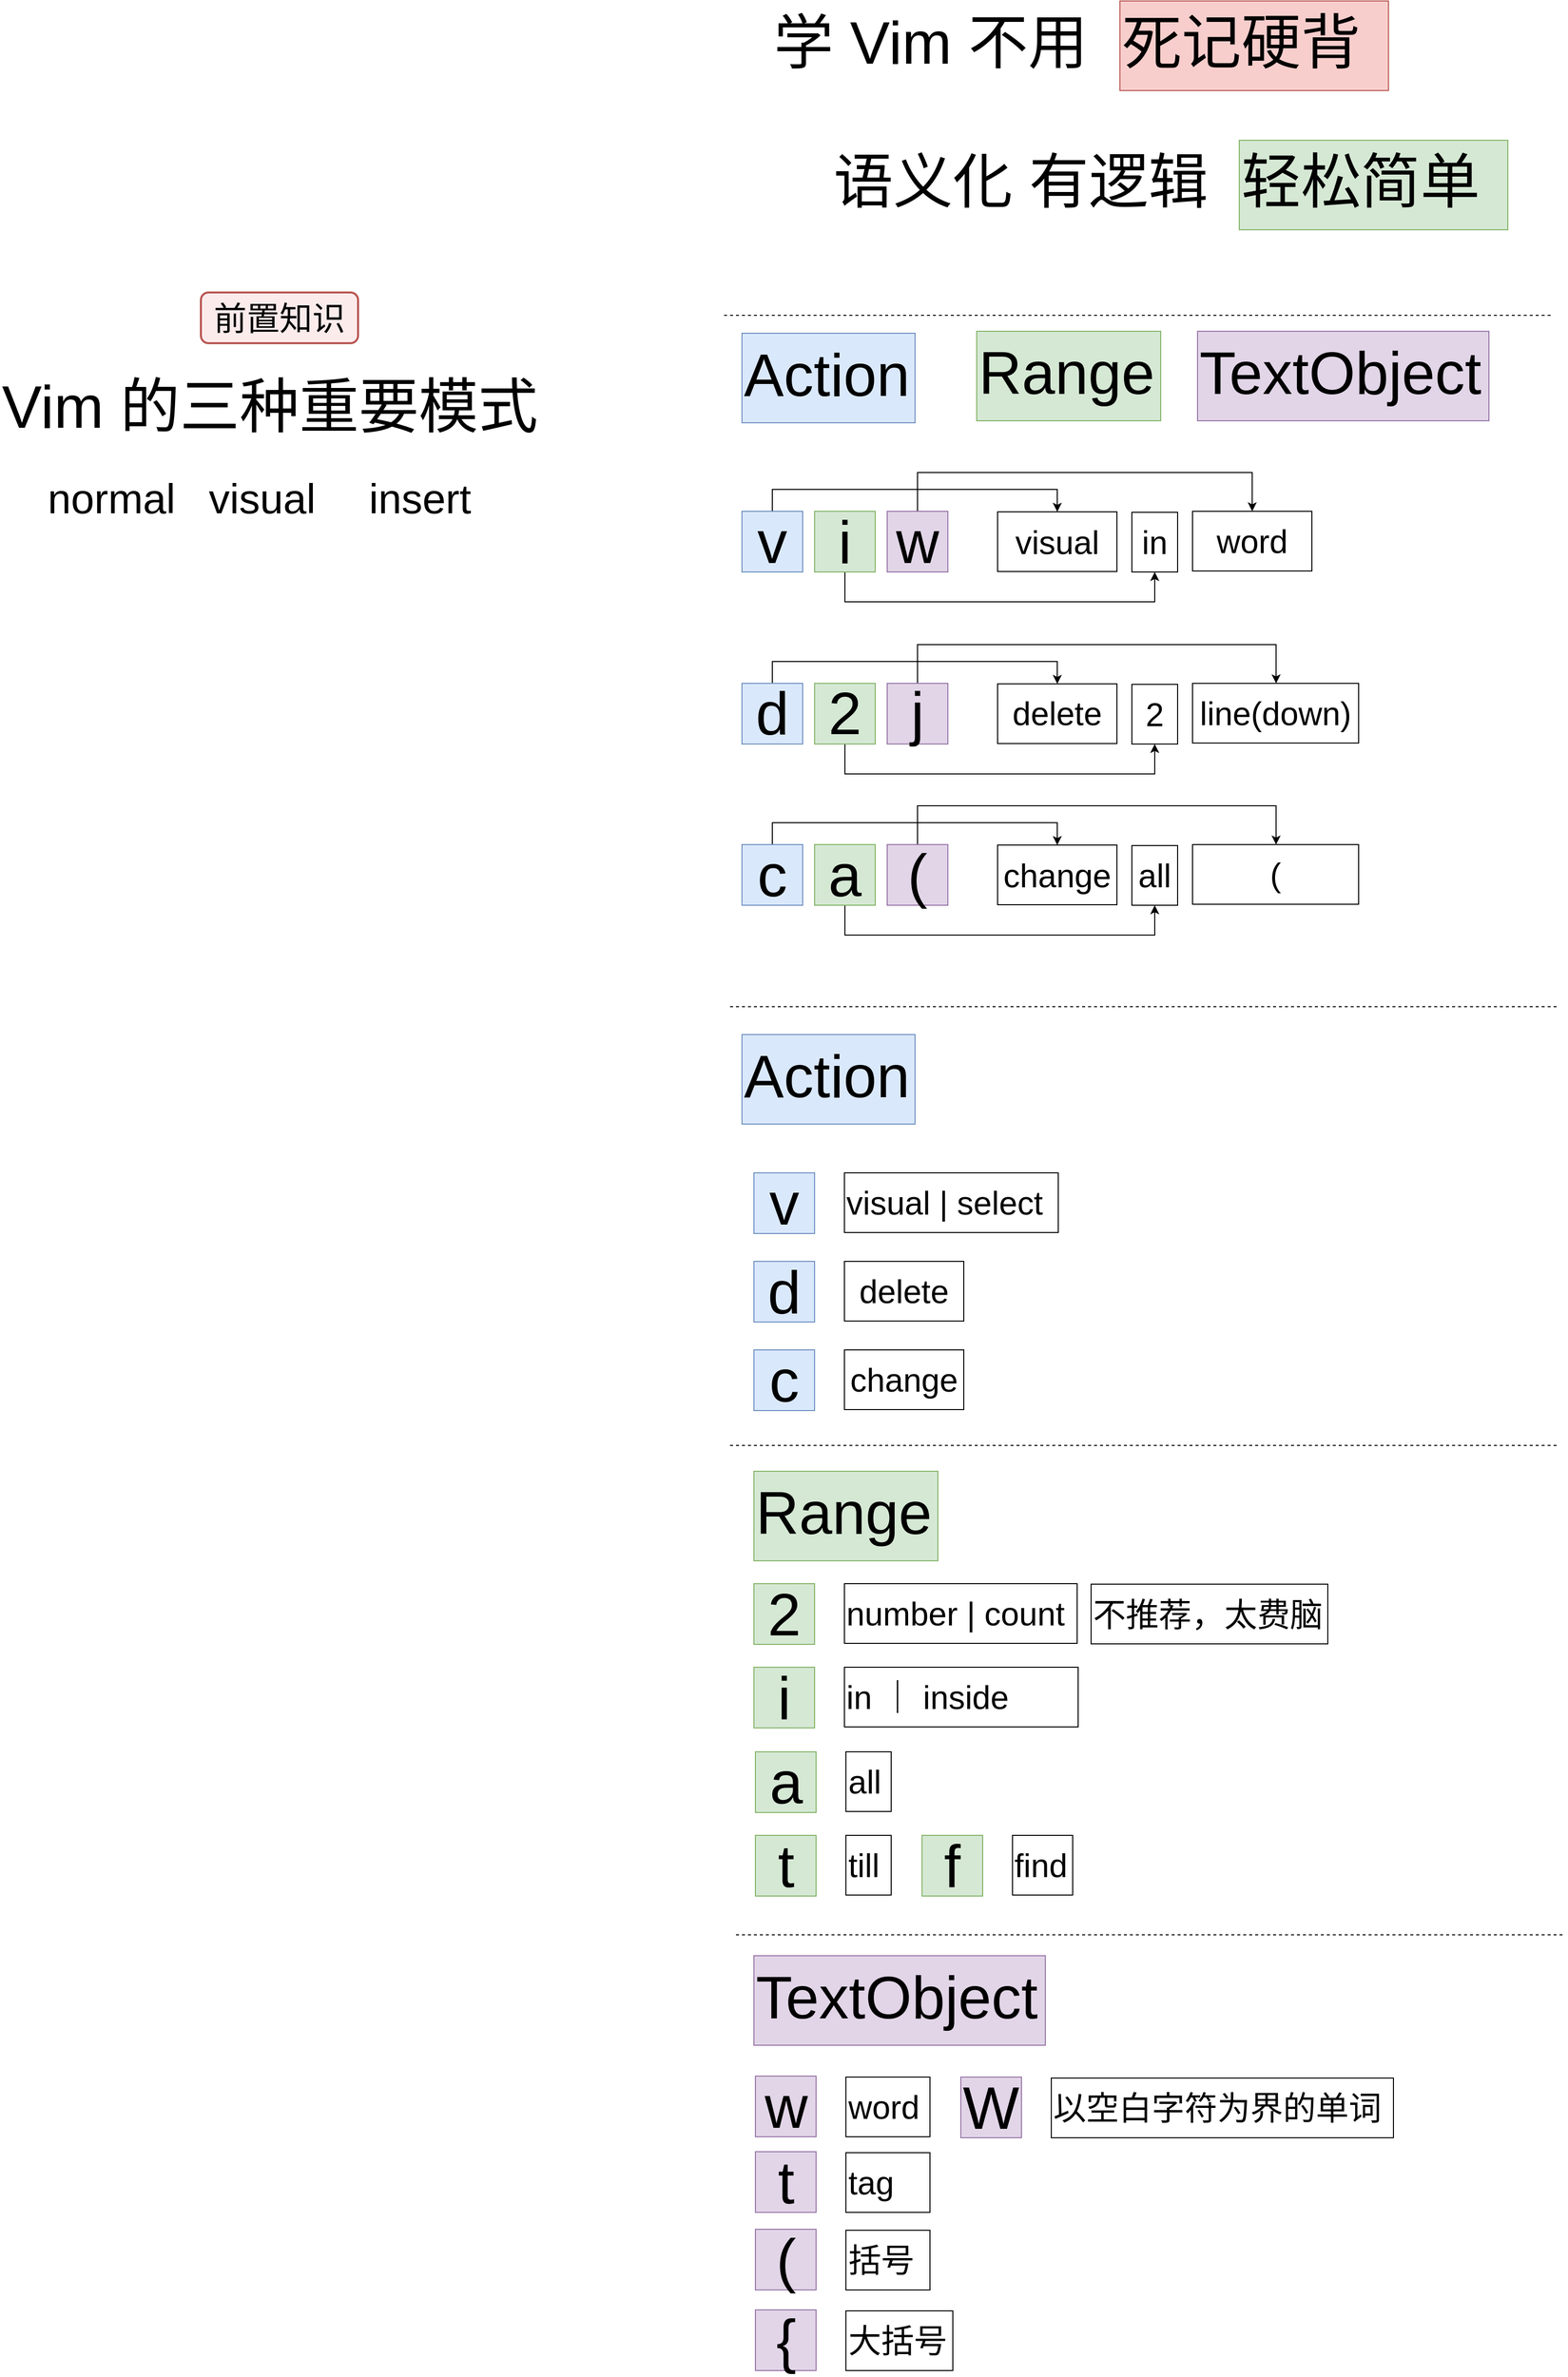 <mxfile>
    <diagram id="1_vvVdrT3vVfDFj38mtR" name="Page-1">
        <mxGraphModel dx="1649" dy="609" grid="0" gridSize="10" guides="1" tooltips="1" connect="1" arrows="1" fold="1" page="1" pageScale="1" pageWidth="850" pageHeight="1100" math="0" shadow="0">
            <root>
                <mxCell id="0"/>
                <mxCell id="1" parent="0"/>
                <mxCell id="YResym2X_-hEvKEVcOv9-13" value="" style="group" parent="1" vertex="1" connectable="0">
                    <mxGeometry x="50" y="100" width="620" height="90" as="geometry"/>
                </mxCell>
                <mxCell id="YResym2X_-hEvKEVcOv9-8" value="&lt;span style=&quot;color: rgb(0 , 0 , 0) ; font-family: &amp;#34;helvetica&amp;#34; ; font-size: 60px ; font-style: normal ; font-weight: 400 ; letter-spacing: normal ; text-align: center ; text-indent: 0px ; text-transform: none ; word-spacing: 0px ; display: inline ; float: none&quot;&gt;死记硬背&lt;/span&gt;" style="text;whiteSpace=wrap;html=1;fontSize=60;fillColor=#f8cecc;strokeColor=#b85450;" parent="YResym2X_-hEvKEVcOv9-13" vertex="1">
                    <mxGeometry x="350" width="270" height="90" as="geometry"/>
                </mxCell>
                <mxCell id="YResym2X_-hEvKEVcOv9-9" value="&lt;span style=&quot;color: rgb(0 , 0 , 0) ; font-family: &amp;#34;helvetica&amp;#34; ; font-size: 60px ; font-style: normal ; font-weight: 400 ; letter-spacing: normal ; text-align: center ; text-indent: 0px ; text-transform: none ; word-spacing: 0px ; display: inline ; float: none&quot;&gt;学 Vim 不用&amp;nbsp;&lt;/span&gt;" style="text;whiteSpace=wrap;html=1;fontSize=60;fillColor=none;strokeColor=none;" parent="YResym2X_-hEvKEVcOv9-13" vertex="1">
                    <mxGeometry width="360" height="90" as="geometry"/>
                </mxCell>
                <mxCell id="YResym2X_-hEvKEVcOv9-14" value="" style="group" parent="1" vertex="1" connectable="0">
                    <mxGeometry x="110" y="240" width="680" height="90" as="geometry"/>
                </mxCell>
                <mxCell id="YResym2X_-hEvKEVcOv9-11" value="&lt;span style=&quot;color: rgb(0 , 0 , 0) ; font-family: &amp;#34;helvetica&amp;#34; ; font-size: 60px ; font-style: normal ; font-weight: 400 ; letter-spacing: normal ; text-align: center ; text-indent: 0px ; text-transform: none ; word-spacing: 0px ; display: inline ; float: none&quot;&gt;语义化 有逻辑&amp;nbsp;&lt;/span&gt;" style="text;whiteSpace=wrap;html=1;fontSize=60;fillColor=none;strokeColor=none;" parent="YResym2X_-hEvKEVcOv9-14" vertex="1">
                    <mxGeometry width="640" height="90" as="geometry"/>
                </mxCell>
                <mxCell id="YResym2X_-hEvKEVcOv9-12" value="&lt;span style=&quot;color: rgb(0 , 0 , 0) ; font-family: &amp;#34;helvetica&amp;#34; ; font-size: 60px ; font-style: normal ; font-weight: 400 ; letter-spacing: normal ; text-align: center ; text-indent: 0px ; text-transform: none ; word-spacing: 0px ; display: inline ; float: none&quot;&gt;轻松简单&lt;/span&gt;" style="text;whiteSpace=wrap;html=1;fontSize=60;fillColor=#d5e8d4;strokeColor=#82b366;" parent="YResym2X_-hEvKEVcOv9-14" vertex="1">
                    <mxGeometry x="410" width="270" height="90" as="geometry"/>
                </mxCell>
                <mxCell id="YResym2X_-hEvKEVcOv9-17" value="&lt;div style=&quot;text-align: center&quot;&gt;&lt;span&gt;&lt;font face=&quot;helvetica&quot;&gt;Action&lt;/font&gt;&lt;/span&gt;&lt;/div&gt;" style="text;whiteSpace=wrap;html=1;fontSize=60;fillColor=#dae8fc;strokeColor=#6c8ebf;" parent="1" vertex="1">
                    <mxGeometry x="20" y="434" width="174" height="90" as="geometry"/>
                </mxCell>
                <mxCell id="YResym2X_-hEvKEVcOv9-19" value="" style="endArrow=none;dashed=1;html=1;rounded=0;fontSize=60;" parent="1" edge="1">
                    <mxGeometry width="50" height="50" relative="1" as="geometry">
                        <mxPoint x="2" y="416" as="sourcePoint"/>
                        <mxPoint x="836" y="416" as="targetPoint"/>
                    </mxGeometry>
                </mxCell>
                <mxCell id="YResym2X_-hEvKEVcOv9-28" value="&lt;div style=&quot;text-align: center&quot;&gt;&lt;font face=&quot;helvetica&quot;&gt;Range&lt;/font&gt;&lt;/div&gt;" style="text;whiteSpace=wrap;html=1;fontSize=60;fillColor=#d5e8d4;strokeColor=#82b366;" parent="1" vertex="1">
                    <mxGeometry x="256" y="432" width="185" height="90" as="geometry"/>
                </mxCell>
                <mxCell id="YResym2X_-hEvKEVcOv9-29" value="&lt;div style=&quot;text-align: center&quot;&gt;&lt;span&gt;&lt;font face=&quot;helvetica&quot;&gt;TextObject&lt;/font&gt;&lt;/span&gt;&lt;/div&gt;" style="text;whiteSpace=wrap;html=1;fontSize=60;fillColor=#e1d5e7;strokeColor=#9673a6;" parent="1" vertex="1">
                    <mxGeometry x="478" y="432" width="293" height="90" as="geometry"/>
                </mxCell>
                <mxCell id="YResym2X_-hEvKEVcOv9-38" style="edgeStyle=orthogonalEdgeStyle;rounded=0;orthogonalLoop=1;jettySize=auto;html=1;fontSize=33;" parent="1" source="YResym2X_-hEvKEVcOv9-31" target="YResym2X_-hEvKEVcOv9-35" edge="1">
                    <mxGeometry relative="1" as="geometry">
                        <Array as="points">
                            <mxPoint x="50" y="591"/>
                            <mxPoint x="337" y="591"/>
                        </Array>
                    </mxGeometry>
                </mxCell>
                <mxCell id="YResym2X_-hEvKEVcOv9-31" value="v" style="whiteSpace=wrap;html=1;aspect=fixed;labelBackgroundColor=none;fontSize=60;strokeColor=#6c8ebf;fillColor=#dae8fc;" parent="1" vertex="1">
                    <mxGeometry x="20" y="613" width="61" height="61" as="geometry"/>
                </mxCell>
                <mxCell id="YResym2X_-hEvKEVcOv9-39" style="edgeStyle=orthogonalEdgeStyle;rounded=0;orthogonalLoop=1;jettySize=auto;html=1;fontSize=33;" parent="1" source="YResym2X_-hEvKEVcOv9-32" target="YResym2X_-hEvKEVcOv9-36" edge="1">
                    <mxGeometry relative="1" as="geometry">
                        <Array as="points">
                            <mxPoint x="283" y="704"/>
                            <mxPoint x="283" y="704"/>
                        </Array>
                    </mxGeometry>
                </mxCell>
                <mxCell id="YResym2X_-hEvKEVcOv9-32" value="i" style="whiteSpace=wrap;html=1;aspect=fixed;labelBackgroundColor=none;fontSize=60;strokeColor=#82b366;fillColor=#d5e8d4;" parent="1" vertex="1">
                    <mxGeometry x="93" y="613" width="61" height="61" as="geometry"/>
                </mxCell>
                <mxCell id="YResym2X_-hEvKEVcOv9-40" style="edgeStyle=orthogonalEdgeStyle;rounded=0;orthogonalLoop=1;jettySize=auto;html=1;fontSize=33;" parent="1" source="YResym2X_-hEvKEVcOv9-33" target="YResym2X_-hEvKEVcOv9-37" edge="1">
                    <mxGeometry relative="1" as="geometry">
                        <Array as="points">
                            <mxPoint x="196" y="574"/>
                            <mxPoint x="533" y="574"/>
                        </Array>
                    </mxGeometry>
                </mxCell>
                <mxCell id="YResym2X_-hEvKEVcOv9-33" value="w" style="whiteSpace=wrap;html=1;aspect=fixed;labelBackgroundColor=none;fontSize=60;strokeColor=#9673a6;fillColor=#e1d5e7;" parent="1" vertex="1">
                    <mxGeometry x="166" y="613" width="61" height="61" as="geometry"/>
                </mxCell>
                <mxCell id="YResym2X_-hEvKEVcOv9-35" value="visual" style="rounded=0;whiteSpace=wrap;html=1;labelBackgroundColor=none;fontSize=33;strokeColor=default;fillColor=none;align=center;" parent="1" vertex="1">
                    <mxGeometry x="277" y="613.5" width="120" height="60" as="geometry"/>
                </mxCell>
                <mxCell id="YResym2X_-hEvKEVcOv9-36" value="in" style="rounded=0;whiteSpace=wrap;html=1;labelBackgroundColor=none;fontSize=33;strokeColor=default;fillColor=none;align=center;" parent="1" vertex="1">
                    <mxGeometry x="412" y="614" width="46" height="60" as="geometry"/>
                </mxCell>
                <mxCell id="YResym2X_-hEvKEVcOv9-37" value="word" style="rounded=0;whiteSpace=wrap;html=1;labelBackgroundColor=none;fontSize=33;strokeColor=default;fillColor=none;align=center;" parent="1" vertex="1">
                    <mxGeometry x="473" y="613" width="120" height="60" as="geometry"/>
                </mxCell>
                <mxCell id="YResym2X_-hEvKEVcOv9-41" style="edgeStyle=orthogonalEdgeStyle;rounded=0;orthogonalLoop=1;jettySize=auto;html=1;fontSize=33;" parent="1" source="YResym2X_-hEvKEVcOv9-42" target="YResym2X_-hEvKEVcOv9-47" edge="1">
                    <mxGeometry relative="1" as="geometry">
                        <Array as="points">
                            <mxPoint x="50" y="763.94"/>
                            <mxPoint x="337" y="763.94"/>
                        </Array>
                    </mxGeometry>
                </mxCell>
                <mxCell id="YResym2X_-hEvKEVcOv9-42" value="d" style="whiteSpace=wrap;html=1;aspect=fixed;labelBackgroundColor=none;fontSize=60;strokeColor=#6c8ebf;fillColor=#dae8fc;" parent="1" vertex="1">
                    <mxGeometry x="20" y="785.94" width="61" height="61" as="geometry"/>
                </mxCell>
                <mxCell id="YResym2X_-hEvKEVcOv9-43" style="edgeStyle=orthogonalEdgeStyle;rounded=0;orthogonalLoop=1;jettySize=auto;html=1;fontSize=33;" parent="1" source="YResym2X_-hEvKEVcOv9-44" target="YResym2X_-hEvKEVcOv9-48" edge="1">
                    <mxGeometry relative="1" as="geometry">
                        <Array as="points">
                            <mxPoint x="283" y="876.94"/>
                            <mxPoint x="283" y="876.94"/>
                        </Array>
                    </mxGeometry>
                </mxCell>
                <mxCell id="YResym2X_-hEvKEVcOv9-44" value="2" style="whiteSpace=wrap;html=1;aspect=fixed;labelBackgroundColor=none;fontSize=60;strokeColor=#82b366;fillColor=#d5e8d4;" parent="1" vertex="1">
                    <mxGeometry x="93" y="785.94" width="61" height="61" as="geometry"/>
                </mxCell>
                <mxCell id="YResym2X_-hEvKEVcOv9-45" style="edgeStyle=orthogonalEdgeStyle;rounded=0;orthogonalLoop=1;jettySize=auto;html=1;fontSize=33;" parent="1" source="YResym2X_-hEvKEVcOv9-46" target="YResym2X_-hEvKEVcOv9-49" edge="1">
                    <mxGeometry relative="1" as="geometry">
                        <Array as="points">
                            <mxPoint x="197" y="746.97"/>
                            <mxPoint x="557" y="746.97"/>
                        </Array>
                    </mxGeometry>
                </mxCell>
                <mxCell id="YResym2X_-hEvKEVcOv9-46" value="j" style="whiteSpace=wrap;html=1;aspect=fixed;labelBackgroundColor=none;fontSize=60;strokeColor=#9673a6;fillColor=#e1d5e7;" parent="1" vertex="1">
                    <mxGeometry x="166" y="785.94" width="61" height="61" as="geometry"/>
                </mxCell>
                <mxCell id="YResym2X_-hEvKEVcOv9-47" value="delete" style="rounded=0;whiteSpace=wrap;html=1;labelBackgroundColor=none;fontSize=33;strokeColor=default;fillColor=none;align=center;" parent="1" vertex="1">
                    <mxGeometry x="277" y="786.44" width="120" height="60" as="geometry"/>
                </mxCell>
                <mxCell id="YResym2X_-hEvKEVcOv9-48" value="2" style="rounded=0;whiteSpace=wrap;html=1;labelBackgroundColor=none;fontSize=33;strokeColor=default;fillColor=none;align=center;" parent="1" vertex="1">
                    <mxGeometry x="412" y="786.94" width="46" height="60" as="geometry"/>
                </mxCell>
                <mxCell id="YResym2X_-hEvKEVcOv9-49" value="line(down)" style="rounded=0;whiteSpace=wrap;html=1;labelBackgroundColor=none;fontSize=33;strokeColor=default;fillColor=none;align=center;" parent="1" vertex="1">
                    <mxGeometry x="473" y="785.94" width="167" height="60" as="geometry"/>
                </mxCell>
                <mxCell id="YResym2X_-hEvKEVcOv9-50" style="edgeStyle=orthogonalEdgeStyle;rounded=0;orthogonalLoop=1;jettySize=auto;html=1;fontSize=33;" parent="1" source="YResym2X_-hEvKEVcOv9-51" target="YResym2X_-hEvKEVcOv9-56" edge="1">
                    <mxGeometry relative="1" as="geometry">
                        <Array as="points">
                            <mxPoint x="50" y="926"/>
                            <mxPoint x="337" y="926"/>
                        </Array>
                    </mxGeometry>
                </mxCell>
                <mxCell id="YResym2X_-hEvKEVcOv9-51" value="c" style="whiteSpace=wrap;html=1;aspect=fixed;labelBackgroundColor=none;fontSize=60;strokeColor=#6c8ebf;fillColor=#dae8fc;" parent="1" vertex="1">
                    <mxGeometry x="20" y="948" width="61" height="61" as="geometry"/>
                </mxCell>
                <mxCell id="YResym2X_-hEvKEVcOv9-52" style="edgeStyle=orthogonalEdgeStyle;rounded=0;orthogonalLoop=1;jettySize=auto;html=1;fontSize=33;" parent="1" source="YResym2X_-hEvKEVcOv9-53" target="YResym2X_-hEvKEVcOv9-57" edge="1">
                    <mxGeometry relative="1" as="geometry">
                        <Array as="points">
                            <mxPoint x="283" y="1039"/>
                            <mxPoint x="283" y="1039"/>
                        </Array>
                    </mxGeometry>
                </mxCell>
                <mxCell id="YResym2X_-hEvKEVcOv9-53" value="a" style="whiteSpace=wrap;html=1;aspect=fixed;labelBackgroundColor=none;fontSize=60;strokeColor=#82b366;fillColor=#d5e8d4;" parent="1" vertex="1">
                    <mxGeometry x="93" y="948" width="61" height="61" as="geometry"/>
                </mxCell>
                <mxCell id="YResym2X_-hEvKEVcOv9-54" style="edgeStyle=orthogonalEdgeStyle;rounded=0;orthogonalLoop=1;jettySize=auto;html=1;fontSize=33;" parent="1" source="YResym2X_-hEvKEVcOv9-55" target="YResym2X_-hEvKEVcOv9-58" edge="1">
                    <mxGeometry relative="1" as="geometry">
                        <Array as="points">
                            <mxPoint x="197" y="909.03"/>
                            <mxPoint x="557" y="909.03"/>
                        </Array>
                    </mxGeometry>
                </mxCell>
                <mxCell id="YResym2X_-hEvKEVcOv9-55" value="(" style="whiteSpace=wrap;html=1;aspect=fixed;labelBackgroundColor=none;fontSize=60;strokeColor=#9673a6;fillColor=#e1d5e7;" parent="1" vertex="1">
                    <mxGeometry x="166" y="948" width="61" height="61" as="geometry"/>
                </mxCell>
                <mxCell id="YResym2X_-hEvKEVcOv9-56" value="change" style="rounded=0;whiteSpace=wrap;html=1;labelBackgroundColor=none;fontSize=33;strokeColor=default;fillColor=none;align=center;" parent="1" vertex="1">
                    <mxGeometry x="277" y="948.5" width="120" height="60" as="geometry"/>
                </mxCell>
                <mxCell id="YResym2X_-hEvKEVcOv9-57" value="all" style="rounded=0;whiteSpace=wrap;html=1;labelBackgroundColor=none;fontSize=33;strokeColor=default;fillColor=none;align=center;" parent="1" vertex="1">
                    <mxGeometry x="412" y="949" width="46" height="60" as="geometry"/>
                </mxCell>
                <mxCell id="YResym2X_-hEvKEVcOv9-58" value="(" style="rounded=0;whiteSpace=wrap;html=1;labelBackgroundColor=none;fontSize=33;strokeColor=default;fillColor=none;align=center;" parent="1" vertex="1">
                    <mxGeometry x="473" y="948" width="167" height="60" as="geometry"/>
                </mxCell>
                <mxCell id="YResym2X_-hEvKEVcOv9-59" value="" style="endArrow=none;dashed=1;html=1;rounded=0;fontSize=60;" parent="1" edge="1">
                    <mxGeometry width="50" height="50" relative="1" as="geometry">
                        <mxPoint x="8" y="1111" as="sourcePoint"/>
                        <mxPoint x="842" y="1111" as="targetPoint"/>
                    </mxGeometry>
                </mxCell>
                <mxCell id="YResym2X_-hEvKEVcOv9-60" value="&lt;div style=&quot;text-align: center&quot;&gt;&lt;span&gt;&lt;font face=&quot;helvetica&quot;&gt;Action&lt;/font&gt;&lt;/span&gt;&lt;/div&gt;" style="text;whiteSpace=wrap;html=1;fontSize=60;fillColor=#dae8fc;strokeColor=#6c8ebf;" parent="1" vertex="1">
                    <mxGeometry x="20" y="1139" width="174" height="90" as="geometry"/>
                </mxCell>
                <mxCell id="YResym2X_-hEvKEVcOv9-61" value="v" style="whiteSpace=wrap;html=1;aspect=fixed;labelBackgroundColor=none;fontSize=60;strokeColor=#6c8ebf;fillColor=#dae8fc;" parent="1" vertex="1">
                    <mxGeometry x="32" y="1278" width="61" height="61" as="geometry"/>
                </mxCell>
                <mxCell id="YResym2X_-hEvKEVcOv9-62" value="visual | select&amp;nbsp;" style="rounded=0;whiteSpace=wrap;html=1;labelBackgroundColor=none;fontSize=33;strokeColor=default;fillColor=none;align=left;" parent="1" vertex="1">
                    <mxGeometry x="123" y="1278" width="215" height="60" as="geometry"/>
                </mxCell>
                <mxCell id="YResym2X_-hEvKEVcOv9-63" value="d" style="whiteSpace=wrap;html=1;aspect=fixed;labelBackgroundColor=none;fontSize=60;strokeColor=#6c8ebf;fillColor=#dae8fc;" parent="1" vertex="1">
                    <mxGeometry x="32" y="1367" width="61" height="61" as="geometry"/>
                </mxCell>
                <mxCell id="YResym2X_-hEvKEVcOv9-64" value="delete" style="rounded=0;whiteSpace=wrap;html=1;labelBackgroundColor=none;fontSize=33;strokeColor=default;fillColor=none;align=center;" parent="1" vertex="1">
                    <mxGeometry x="123" y="1367" width="120" height="60" as="geometry"/>
                </mxCell>
                <mxCell id="YResym2X_-hEvKEVcOv9-65" value="c" style="whiteSpace=wrap;html=1;aspect=fixed;labelBackgroundColor=none;fontSize=60;strokeColor=#6c8ebf;fillColor=#dae8fc;" parent="1" vertex="1">
                    <mxGeometry x="32" y="1456" width="61" height="61" as="geometry"/>
                </mxCell>
                <mxCell id="YResym2X_-hEvKEVcOv9-66" value="change" style="rounded=0;whiteSpace=wrap;html=1;labelBackgroundColor=none;fontSize=33;strokeColor=default;fillColor=none;align=center;" parent="1" vertex="1">
                    <mxGeometry x="123" y="1456" width="120" height="60" as="geometry"/>
                </mxCell>
                <mxCell id="YResym2X_-hEvKEVcOv9-67" value="" style="endArrow=none;dashed=1;html=1;rounded=0;fontSize=60;" parent="1" edge="1">
                    <mxGeometry width="50" height="50" relative="1" as="geometry">
                        <mxPoint x="8" y="1552" as="sourcePoint"/>
                        <mxPoint x="842" y="1552" as="targetPoint"/>
                    </mxGeometry>
                </mxCell>
                <mxCell id="YResym2X_-hEvKEVcOv9-68" value="&lt;div style=&quot;text-align: center&quot;&gt;&lt;font face=&quot;helvetica&quot;&gt;Range&lt;/font&gt;&lt;/div&gt;" style="text;whiteSpace=wrap;html=1;fontSize=60;fillColor=#d5e8d4;strokeColor=#82b366;" parent="1" vertex="1">
                    <mxGeometry x="32" y="1578" width="185" height="90" as="geometry"/>
                </mxCell>
                <mxCell id="YResym2X_-hEvKEVcOv9-69" value="2" style="whiteSpace=wrap;html=1;aspect=fixed;labelBackgroundColor=none;fontSize=60;strokeColor=#82b366;fillColor=#d5e8d4;" parent="1" vertex="1">
                    <mxGeometry x="32" y="1691" width="61" height="61" as="geometry"/>
                </mxCell>
                <mxCell id="YResym2X_-hEvKEVcOv9-70" value="number | count&amp;nbsp;" style="rounded=0;whiteSpace=wrap;html=1;labelBackgroundColor=none;fontSize=33;strokeColor=default;fillColor=none;align=left;" parent="1" vertex="1">
                    <mxGeometry x="123" y="1691" width="234" height="60" as="geometry"/>
                </mxCell>
                <mxCell id="YResym2X_-hEvKEVcOv9-71" value="前置知识" style="rounded=1;whiteSpace=wrap;html=1;strokeWidth=2;fillColor=#F8CECC66;strokeColor=#b85450;labelBackgroundColor=none;fontSize=33;align=center;" parent="1" vertex="1">
                    <mxGeometry x="-524" y="393" width="158" height="51" as="geometry"/>
                </mxCell>
                <mxCell id="YResym2X_-hEvKEVcOv9-73" value="&lt;span style=&quot;color: rgb(0 , 0 , 0) ; font-family: &amp;#34;helvetica&amp;#34; ; font-size: 60px ; font-style: normal ; font-weight: 400 ; letter-spacing: normal ; text-align: center ; text-indent: 0px ; text-transform: none ; word-spacing: 0px ; display: inline ; float: none&quot;&gt;Vim 的三种重要模式&lt;/span&gt;" style="text;whiteSpace=wrap;html=1;fontSize=60;fillColor=none;strokeColor=none;" parent="1" vertex="1">
                    <mxGeometry x="-726" y="466" width="562" height="90" as="geometry"/>
                </mxCell>
                <mxCell id="YResym2X_-hEvKEVcOv9-78" value="" style="group" parent="1" vertex="1" connectable="0">
                    <mxGeometry x="-680.5" y="556" width="471" height="75" as="geometry"/>
                </mxCell>
                <mxCell id="YResym2X_-hEvKEVcOv9-75" value="&lt;div style=&quot;text-align: center&quot;&gt;&lt;span&gt;&lt;font face=&quot;helvetica&quot; style=&quot;font-size: 42px&quot;&gt;normal&lt;/font&gt;&lt;/span&gt;&lt;/div&gt;" style="text;whiteSpace=wrap;html=1;fontSize=60;fillColor=none;strokeColor=none;verticalAlign=middle;" parent="YResym2X_-hEvKEVcOv9-78" vertex="1">
                    <mxGeometry width="148" height="75" as="geometry"/>
                </mxCell>
                <mxCell id="YResym2X_-hEvKEVcOv9-76" value="&lt;div style=&quot;text-align: center&quot;&gt;&lt;span&gt;&lt;font face=&quot;helvetica&quot; style=&quot;font-size: 42px&quot;&gt;visual&lt;/font&gt;&lt;/span&gt;&lt;/div&gt;" style="text;whiteSpace=wrap;html=1;fontSize=60;fillColor=none;strokeColor=none;verticalAlign=middle;" parent="YResym2X_-hEvKEVcOv9-78" vertex="1">
                    <mxGeometry x="162" width="148" height="75" as="geometry"/>
                </mxCell>
                <mxCell id="YResym2X_-hEvKEVcOv9-77" value="&lt;div style=&quot;text-align: center&quot;&gt;&lt;span&gt;&lt;font face=&quot;helvetica&quot; style=&quot;font-size: 42px&quot;&gt;insert&lt;/font&gt;&lt;/span&gt;&lt;/div&gt;" style="text;whiteSpace=wrap;html=1;fontSize=60;fillColor=none;strokeColor=none;verticalAlign=middle;" parent="YResym2X_-hEvKEVcOv9-78" vertex="1">
                    <mxGeometry x="323" width="148" height="75" as="geometry"/>
                </mxCell>
                <mxCell id="YResym2X_-hEvKEVcOv9-79" value="i" style="whiteSpace=wrap;html=1;aspect=fixed;labelBackgroundColor=none;fontSize=60;strokeColor=#82b366;fillColor=#d5e8d4;" parent="1" vertex="1">
                    <mxGeometry x="32" y="1775" width="61" height="61" as="geometry"/>
                </mxCell>
                <mxCell id="YResym2X_-hEvKEVcOv9-80" value="in ｜ inside" style="rounded=0;whiteSpace=wrap;html=1;labelBackgroundColor=none;fontSize=33;strokeColor=default;fillColor=none;align=left;" parent="1" vertex="1">
                    <mxGeometry x="123" y="1775" width="235" height="60" as="geometry"/>
                </mxCell>
                <mxCell id="YResym2X_-hEvKEVcOv9-81" value="a" style="whiteSpace=wrap;html=1;aspect=fixed;labelBackgroundColor=none;fontSize=60;strokeColor=#82b366;fillColor=#d5e8d4;" parent="1" vertex="1">
                    <mxGeometry x="33.5" y="1860" width="61" height="61" as="geometry"/>
                </mxCell>
                <mxCell id="YResym2X_-hEvKEVcOv9-82" value="all" style="rounded=0;whiteSpace=wrap;html=1;labelBackgroundColor=none;fontSize=33;strokeColor=default;fillColor=none;align=left;" parent="1" vertex="1">
                    <mxGeometry x="124.5" y="1860" width="45.5" height="60" as="geometry"/>
                </mxCell>
                <mxCell id="YResym2X_-hEvKEVcOv9-83" value="t" style="whiteSpace=wrap;html=1;aspect=fixed;labelBackgroundColor=none;fontSize=60;strokeColor=#82b366;fillColor=#d5e8d4;" parent="1" vertex="1">
                    <mxGeometry x="33.5" y="1944" width="61" height="61" as="geometry"/>
                </mxCell>
                <mxCell id="YResym2X_-hEvKEVcOv9-84" value="till" style="rounded=0;whiteSpace=wrap;html=1;labelBackgroundColor=none;fontSize=33;strokeColor=default;fillColor=none;align=left;" parent="1" vertex="1">
                    <mxGeometry x="124.5" y="1944" width="45.5" height="60" as="geometry"/>
                </mxCell>
                <mxCell id="YResym2X_-hEvKEVcOv9-85" value="f" style="whiteSpace=wrap;html=1;aspect=fixed;labelBackgroundColor=none;fontSize=60;strokeColor=#82b366;fillColor=#d5e8d4;" parent="1" vertex="1">
                    <mxGeometry x="201" y="1944" width="61" height="61" as="geometry"/>
                </mxCell>
                <mxCell id="YResym2X_-hEvKEVcOv9-86" value="find" style="rounded=0;whiteSpace=wrap;html=1;labelBackgroundColor=none;fontSize=33;strokeColor=default;fillColor=none;align=left;" parent="1" vertex="1">
                    <mxGeometry x="292" y="1944" width="60.5" height="60" as="geometry"/>
                </mxCell>
                <mxCell id="YResym2X_-hEvKEVcOv9-87" value="" style="endArrow=none;dashed=1;html=1;rounded=0;fontSize=60;" parent="1" edge="1">
                    <mxGeometry width="50" height="50" relative="1" as="geometry">
                        <mxPoint x="14" y="2044" as="sourcePoint"/>
                        <mxPoint x="848" y="2044" as="targetPoint"/>
                    </mxGeometry>
                </mxCell>
                <mxCell id="YResym2X_-hEvKEVcOv9-88" value="w" style="whiteSpace=wrap;html=1;aspect=fixed;labelBackgroundColor=none;fontSize=60;strokeColor=#9673a6;fillColor=#e1d5e7;" parent="1" vertex="1">
                    <mxGeometry x="33.5" y="2186" width="61" height="61" as="geometry"/>
                </mxCell>
                <mxCell id="YResym2X_-hEvKEVcOv9-89" value="&lt;div style=&quot;text-align: center&quot;&gt;&lt;span&gt;&lt;font face=&quot;helvetica&quot;&gt;TextObject&lt;/font&gt;&lt;/span&gt;&lt;/div&gt;" style="text;whiteSpace=wrap;html=1;fontSize=60;fillColor=#e1d5e7;strokeColor=#9673a6;" parent="1" vertex="1">
                    <mxGeometry x="32" y="2065" width="293" height="90" as="geometry"/>
                </mxCell>
                <mxCell id="YResym2X_-hEvKEVcOv9-91" value="word" style="rounded=0;whiteSpace=wrap;html=1;labelBackgroundColor=none;fontSize=33;strokeColor=default;fillColor=none;align=left;" parent="1" vertex="1">
                    <mxGeometry x="124.5" y="2187" width="84.5" height="60" as="geometry"/>
                </mxCell>
                <mxCell id="YResym2X_-hEvKEVcOv9-92" value="(" style="whiteSpace=wrap;html=1;aspect=fixed;labelBackgroundColor=none;fontSize=60;strokeColor=#9673a6;fillColor=#e1d5e7;" parent="1" vertex="1">
                    <mxGeometry x="33.5" y="2340" width="61" height="61" as="geometry"/>
                </mxCell>
                <mxCell id="YResym2X_-hEvKEVcOv9-93" value="括号" style="rounded=0;whiteSpace=wrap;html=1;labelBackgroundColor=none;fontSize=33;strokeColor=default;fillColor=none;align=left;" parent="1" vertex="1">
                    <mxGeometry x="124.5" y="2341" width="84.5" height="60" as="geometry"/>
                </mxCell>
                <mxCell id="YResym2X_-hEvKEVcOv9-94" value="{" style="whiteSpace=wrap;html=1;aspect=fixed;labelBackgroundColor=none;fontSize=60;strokeColor=#9673a6;fillColor=#e1d5e7;" parent="1" vertex="1">
                    <mxGeometry x="33.5" y="2421" width="61" height="61" as="geometry"/>
                </mxCell>
                <mxCell id="YResym2X_-hEvKEVcOv9-95" value="大括号" style="rounded=0;whiteSpace=wrap;html=1;labelBackgroundColor=none;fontSize=33;strokeColor=default;fillColor=none;align=left;" parent="1" vertex="1">
                    <mxGeometry x="124.5" y="2422" width="107.5" height="60" as="geometry"/>
                </mxCell>
                <mxCell id="YResym2X_-hEvKEVcOv9-97" value="不推荐，太费脑" style="rounded=0;whiteSpace=wrap;html=1;labelBackgroundColor=none;fontSize=33;strokeColor=default;fillColor=none;align=left;" parent="1" vertex="1">
                    <mxGeometry x="371" y="1691.5" width="238" height="60" as="geometry"/>
                </mxCell>
                <mxCell id="2" value="t" style="whiteSpace=wrap;html=1;aspect=fixed;labelBackgroundColor=none;fontSize=60;strokeColor=#9673a6;fillColor=#e1d5e7;" vertex="1" parent="1">
                    <mxGeometry x="33.5" y="2262" width="61" height="61" as="geometry"/>
                </mxCell>
                <mxCell id="3" value="tag" style="rounded=0;whiteSpace=wrap;html=1;labelBackgroundColor=none;fontSize=33;strokeColor=default;fillColor=none;align=left;" vertex="1" parent="1">
                    <mxGeometry x="124.5" y="2263" width="84.5" height="60" as="geometry"/>
                </mxCell>
                <mxCell id="4" value="W" style="whiteSpace=wrap;html=1;aspect=fixed;labelBackgroundColor=none;fontSize=60;strokeColor=#9673a6;fillColor=#e1d5e7;" vertex="1" parent="1">
                    <mxGeometry x="240" y="2187" width="61" height="61" as="geometry"/>
                </mxCell>
                <mxCell id="5" value="以空白字符为界的单词" style="rounded=0;whiteSpace=wrap;html=1;labelBackgroundColor=none;fontSize=33;strokeColor=default;fillColor=none;align=left;" vertex="1" parent="1">
                    <mxGeometry x="331" y="2188" width="344" height="60" as="geometry"/>
                </mxCell>
            </root>
        </mxGraphModel>
    </diagram>
</mxfile>